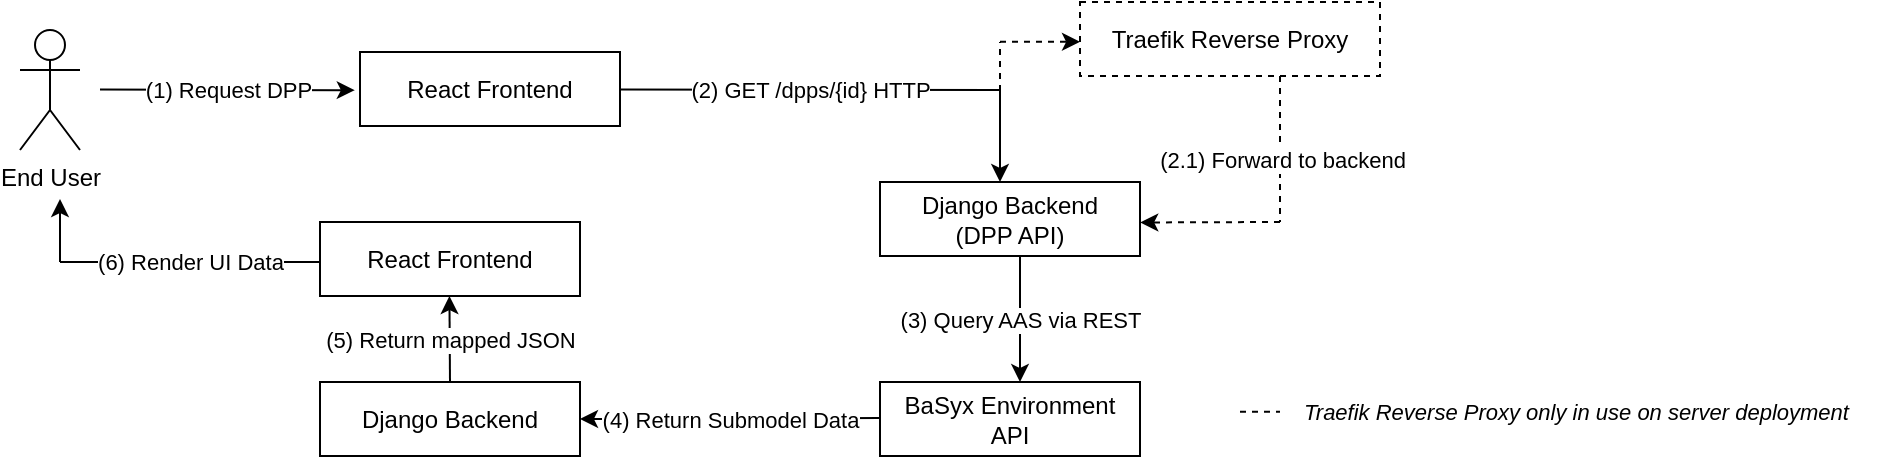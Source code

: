 <mxfile version="28.2.8">
  <diagram name="Seite-1" id="kSZL9XZ3l5jv9jZUYMf_">
    <mxGraphModel dx="715" dy="513" grid="1" gridSize="10" guides="1" tooltips="1" connect="1" arrows="1" fold="1" page="1" pageScale="1" pageWidth="1169" pageHeight="827" math="0" shadow="0">
      <root>
        <mxCell id="0" />
        <mxCell id="1" parent="0" />
        <mxCell id="JikjJ0p1adLa2uhM40UA-1" value="End User" style="shape=umlActor;verticalLabelPosition=bottom;verticalAlign=top;html=1;outlineConnect=0;" parent="1" vertex="1">
          <mxGeometry x="40" y="384" width="30" height="60" as="geometry" />
        </mxCell>
        <mxCell id="JikjJ0p1adLa2uhM40UA-4" value="" style="endArrow=classic;html=1;rounded=0;entryX=-0.02;entryY=0.516;entryDx=0;entryDy=0;entryPerimeter=0;" parent="1" target="JikjJ0p1adLa2uhM40UA-6" edge="1">
          <mxGeometry relative="1" as="geometry">
            <mxPoint x="80" y="413.77" as="sourcePoint" />
            <mxPoint x="200" y="414" as="targetPoint" />
          </mxGeometry>
        </mxCell>
        <mxCell id="JikjJ0p1adLa2uhM40UA-5" value="(1) Request DPP" style="edgeLabel;resizable=0;html=1;;align=center;verticalAlign=middle;" parent="JikjJ0p1adLa2uhM40UA-4" connectable="0" vertex="1">
          <mxGeometry relative="1" as="geometry" />
        </mxCell>
        <mxCell id="JikjJ0p1adLa2uhM40UA-6" value="React Frontend" style="rounded=0;whiteSpace=wrap;html=1;" parent="1" vertex="1">
          <mxGeometry x="210" y="395" width="130" height="37" as="geometry" />
        </mxCell>
        <mxCell id="JikjJ0p1adLa2uhM40UA-7" value="" style="endArrow=none;html=1;rounded=0;endFill=0;" parent="1" edge="1">
          <mxGeometry relative="1" as="geometry">
            <mxPoint x="340" y="413.77" as="sourcePoint" />
            <mxPoint x="530" y="414" as="targetPoint" />
          </mxGeometry>
        </mxCell>
        <mxCell id="JikjJ0p1adLa2uhM40UA-8" value="(2) GET /dpps/{id} HTTP" style="edgeLabel;resizable=0;html=1;;align=center;verticalAlign=middle;" parent="JikjJ0p1adLa2uhM40UA-7" connectable="0" vertex="1">
          <mxGeometry relative="1" as="geometry" />
        </mxCell>
        <mxCell id="JikjJ0p1adLa2uhM40UA-15" value="" style="endArrow=none;dashed=1;html=1;rounded=0;" parent="1" edge="1">
          <mxGeometry width="50" height="50" relative="1" as="geometry">
            <mxPoint x="530" y="414.5" as="sourcePoint" />
            <mxPoint x="530" y="390" as="targetPoint" />
          </mxGeometry>
        </mxCell>
        <mxCell id="JikjJ0p1adLa2uhM40UA-16" value="" style="endArrow=classic;dashed=1;html=1;rounded=0;endFill=1;" parent="1" edge="1">
          <mxGeometry width="50" height="50" relative="1" as="geometry">
            <mxPoint x="530" y="389.93" as="sourcePoint" />
            <mxPoint x="570" y="389.93" as="targetPoint" />
          </mxGeometry>
        </mxCell>
        <mxCell id="JikjJ0p1adLa2uhM40UA-17" value="" style="endArrow=classic;html=1;rounded=0;" parent="1" edge="1">
          <mxGeometry width="50" height="50" relative="1" as="geometry">
            <mxPoint x="530" y="414" as="sourcePoint" />
            <mxPoint x="530" y="460" as="targetPoint" />
          </mxGeometry>
        </mxCell>
        <mxCell id="JikjJ0p1adLa2uhM40UA-19" value="Traefik Reverse Proxy" style="rounded=0;whiteSpace=wrap;html=1;dashed=1;" parent="1" vertex="1">
          <mxGeometry x="570" y="370" width="150" height="37" as="geometry" />
        </mxCell>
        <mxCell id="JikjJ0p1adLa2uhM40UA-22" value="Django Backend&lt;div&gt;(DPP API)&lt;/div&gt;" style="rounded=0;whiteSpace=wrap;html=1;" parent="1" vertex="1">
          <mxGeometry x="470" y="460" width="130" height="37" as="geometry" />
        </mxCell>
        <mxCell id="JikjJ0p1adLa2uhM40UA-23" value="" style="endArrow=none;html=1;rounded=0;exitX=0.16;exitY=0.977;exitDx=0;exitDy=0;exitPerimeter=0;dashed=1;endFill=0;" parent="1" edge="1">
          <mxGeometry width="50" height="50" relative="1" as="geometry">
            <mxPoint x="670" y="406.999" as="sourcePoint" />
            <mxPoint x="670" y="480" as="targetPoint" />
          </mxGeometry>
        </mxCell>
        <mxCell id="YEDeLK0-zRL8rjrD16k6-2" value="(2.1) Forward to backend" style="edgeLabel;html=1;align=center;verticalAlign=middle;resizable=0;points=[];" vertex="1" connectable="0" parent="JikjJ0p1adLa2uhM40UA-23">
          <mxGeometry x="0.155" y="1" relative="1" as="geometry">
            <mxPoint as="offset" />
          </mxGeometry>
        </mxCell>
        <mxCell id="JikjJ0p1adLa2uhM40UA-24" value="" style="endArrow=classic;html=1;rounded=0;dashed=1;endFill=1;entryX=1.001;entryY=0.547;entryDx=0;entryDy=0;entryPerimeter=0;" parent="1" target="JikjJ0p1adLa2uhM40UA-22" edge="1">
          <mxGeometry width="50" height="50" relative="1" as="geometry">
            <mxPoint x="670" y="480" as="sourcePoint" />
            <mxPoint x="644.88" y="553.001" as="targetPoint" />
          </mxGeometry>
        </mxCell>
        <mxCell id="JikjJ0p1adLa2uhM40UA-25" value="BaSyx Environment&lt;div&gt;API&lt;/div&gt;" style="rounded=0;whiteSpace=wrap;html=1;" parent="1" vertex="1">
          <mxGeometry x="470" y="560" width="130" height="37" as="geometry" />
        </mxCell>
        <mxCell id="JikjJ0p1adLa2uhM40UA-27" value="" style="endArrow=none;html=1;rounded=0;startArrow=classic;startFill=1;endFill=0;" parent="1" edge="1">
          <mxGeometry relative="1" as="geometry">
            <mxPoint x="540" y="560" as="sourcePoint" />
            <mxPoint x="540" y="497" as="targetPoint" />
          </mxGeometry>
        </mxCell>
        <mxCell id="JikjJ0p1adLa2uhM40UA-28" value="(3) Query AAS via REST" style="edgeLabel;resizable=0;html=1;;align=center;verticalAlign=middle;" parent="JikjJ0p1adLa2uhM40UA-27" connectable="0" vertex="1">
          <mxGeometry relative="1" as="geometry" />
        </mxCell>
        <mxCell id="JikjJ0p1adLa2uhM40UA-29" value="" style="endArrow=none;html=1;rounded=0;startArrow=classic;startFill=1;endFill=0;exitX=1;exitY=0.5;exitDx=0;exitDy=0;" parent="1" source="JikjJ0p1adLa2uhM40UA-31" edge="1">
          <mxGeometry relative="1" as="geometry">
            <mxPoint x="350" y="578.23" as="sourcePoint" />
            <mxPoint x="470" y="578" as="targetPoint" />
          </mxGeometry>
        </mxCell>
        <mxCell id="JikjJ0p1adLa2uhM40UA-30" value="(4) Return Submodel Data" style="edgeLabel;resizable=0;html=1;;align=center;verticalAlign=middle;" parent="JikjJ0p1adLa2uhM40UA-29" connectable="0" vertex="1">
          <mxGeometry relative="1" as="geometry" />
        </mxCell>
        <mxCell id="JikjJ0p1adLa2uhM40UA-31" value="Django Backend" style="rounded=0;whiteSpace=wrap;html=1;" parent="1" vertex="1">
          <mxGeometry x="190" y="560" width="130" height="37" as="geometry" />
        </mxCell>
        <mxCell id="JikjJ0p1adLa2uhM40UA-32" value="" style="endArrow=classic;html=1;rounded=0;startArrow=none;startFill=0;endFill=1;" parent="1" edge="1">
          <mxGeometry relative="1" as="geometry">
            <mxPoint x="255" y="560" as="sourcePoint" />
            <mxPoint x="254.71" y="517" as="targetPoint" />
          </mxGeometry>
        </mxCell>
        <mxCell id="JikjJ0p1adLa2uhM40UA-33" value="(5) Return mapped JSON" style="edgeLabel;resizable=0;html=1;;align=center;verticalAlign=middle;" parent="JikjJ0p1adLa2uhM40UA-32" connectable="0" vertex="1">
          <mxGeometry relative="1" as="geometry" />
        </mxCell>
        <mxCell id="JikjJ0p1adLa2uhM40UA-37" value="" style="endArrow=none;html=1;rounded=0;startArrow=none;startFill=0;endFill=0;" parent="1" edge="1">
          <mxGeometry relative="1" as="geometry">
            <mxPoint x="60" y="500" as="sourcePoint" />
            <mxPoint x="190" y="500" as="targetPoint" />
          </mxGeometry>
        </mxCell>
        <mxCell id="JikjJ0p1adLa2uhM40UA-38" value="(6) Render UI Data" style="edgeLabel;resizable=0;html=1;;align=center;verticalAlign=middle;" parent="JikjJ0p1adLa2uhM40UA-37" connectable="0" vertex="1">
          <mxGeometry relative="1" as="geometry" />
        </mxCell>
        <mxCell id="JikjJ0p1adLa2uhM40UA-34" value="React Frontend" style="rounded=0;whiteSpace=wrap;html=1;" parent="1" vertex="1">
          <mxGeometry x="190" y="480" width="130" height="37" as="geometry" />
        </mxCell>
        <mxCell id="JikjJ0p1adLa2uhM40UA-42" value="" style="group" parent="1" vertex="1" connectable="0">
          <mxGeometry x="650" y="560" width="320" height="30" as="geometry" />
        </mxCell>
        <mxCell id="JikjJ0p1adLa2uhM40UA-40" value="" style="endArrow=none;dashed=1;html=1;rounded=0;" parent="JikjJ0p1adLa2uhM40UA-42" edge="1">
          <mxGeometry width="50" height="50" relative="1" as="geometry">
            <mxPoint y="14.89" as="sourcePoint" />
            <mxPoint x="20" y="14.89" as="targetPoint" />
          </mxGeometry>
        </mxCell>
        <mxCell id="JikjJ0p1adLa2uhM40UA-41" value="Traefik Reverse Proxy only in use on server deployment" style="text;html=1;whiteSpace=wrap;strokeColor=none;fillColor=none;align=left;verticalAlign=middle;rounded=0;fontSize=11;fontStyle=2" parent="JikjJ0p1adLa2uhM40UA-42" vertex="1">
          <mxGeometry x="30" width="290" height="30" as="geometry" />
        </mxCell>
        <mxCell id="YEDeLK0-zRL8rjrD16k6-1" value="" style="endArrow=none;html=1;rounded=0;startArrow=classic;startFill=1;" edge="1" parent="1">
          <mxGeometry width="50" height="50" relative="1" as="geometry">
            <mxPoint x="60" y="468.5" as="sourcePoint" />
            <mxPoint x="60" y="500" as="targetPoint" />
          </mxGeometry>
        </mxCell>
      </root>
    </mxGraphModel>
  </diagram>
</mxfile>
